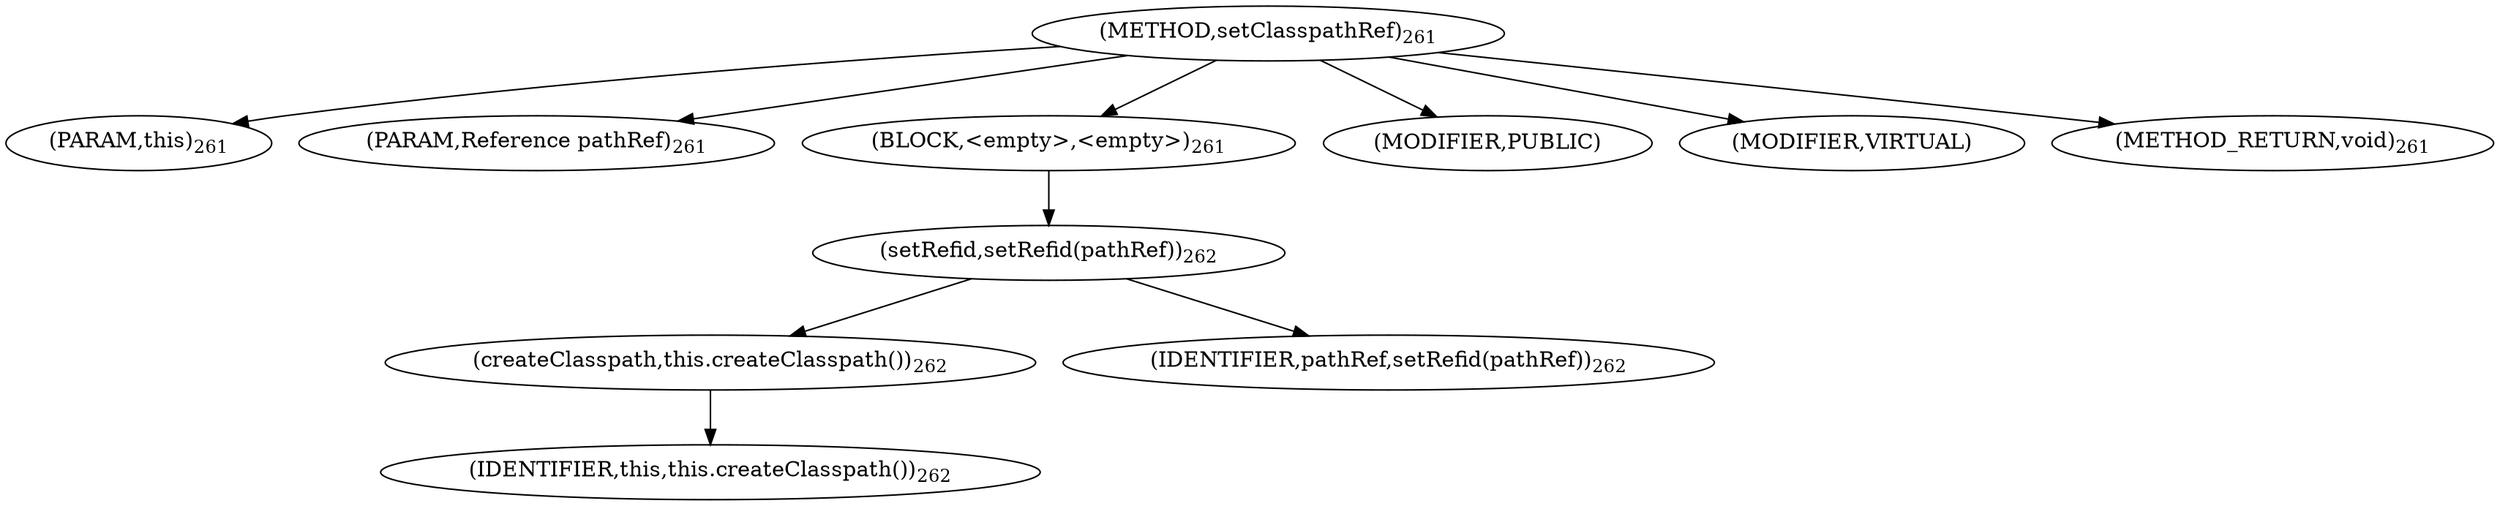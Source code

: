 digraph "setClasspathRef" {  
"436" [label = <(METHOD,setClasspathRef)<SUB>261</SUB>> ]
"20" [label = <(PARAM,this)<SUB>261</SUB>> ]
"437" [label = <(PARAM,Reference pathRef)<SUB>261</SUB>> ]
"438" [label = <(BLOCK,&lt;empty&gt;,&lt;empty&gt;)<SUB>261</SUB>> ]
"439" [label = <(setRefid,setRefid(pathRef))<SUB>262</SUB>> ]
"440" [label = <(createClasspath,this.createClasspath())<SUB>262</SUB>> ]
"19" [label = <(IDENTIFIER,this,this.createClasspath())<SUB>262</SUB>> ]
"441" [label = <(IDENTIFIER,pathRef,setRefid(pathRef))<SUB>262</SUB>> ]
"442" [label = <(MODIFIER,PUBLIC)> ]
"443" [label = <(MODIFIER,VIRTUAL)> ]
"444" [label = <(METHOD_RETURN,void)<SUB>261</SUB>> ]
  "436" -> "20" 
  "436" -> "437" 
  "436" -> "438" 
  "436" -> "442" 
  "436" -> "443" 
  "436" -> "444" 
  "438" -> "439" 
  "439" -> "440" 
  "439" -> "441" 
  "440" -> "19" 
}
